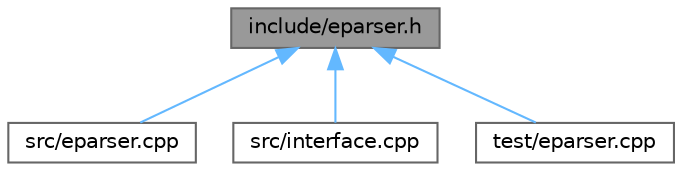 digraph "include/eparser.h"
{
 // LATEX_PDF_SIZE
  bgcolor="transparent";
  edge [fontname=Helvetica,fontsize=10,labelfontname=Helvetica,labelfontsize=10];
  node [fontname=Helvetica,fontsize=10,shape=box,height=0.2,width=0.4];
  Node1 [label="include/eparser.h",height=0.2,width=0.4,color="gray40", fillcolor="grey60", style="filled", fontcolor="black",tooltip="This is the main header file for the equation parser."];
  Node1 -> Node2 [dir="back",color="steelblue1",style="solid"];
  Node2 [label="src/eparser.cpp",height=0.2,width=0.4,color="grey40", fillcolor="white", style="filled",URL="$src_2eparser_8cpp.html",tooltip="This is the main implementation file for the equation parser."];
  Node1 -> Node3 [dir="back",color="steelblue1",style="solid"];
  Node3 [label="src/interface.cpp",height=0.2,width=0.4,color="grey40", fillcolor="white", style="filled",URL="$interface_8cpp.html",tooltip="This file contains the text user interface for the emath library."];
  Node1 -> Node4 [dir="back",color="steelblue1",style="solid"];
  Node4 [label="test/eparser.cpp",height=0.2,width=0.4,color="grey40", fillcolor="white", style="filled",URL="$test_2eparser_8cpp.html",tooltip="This is the main test file for the equation parser."];
}
